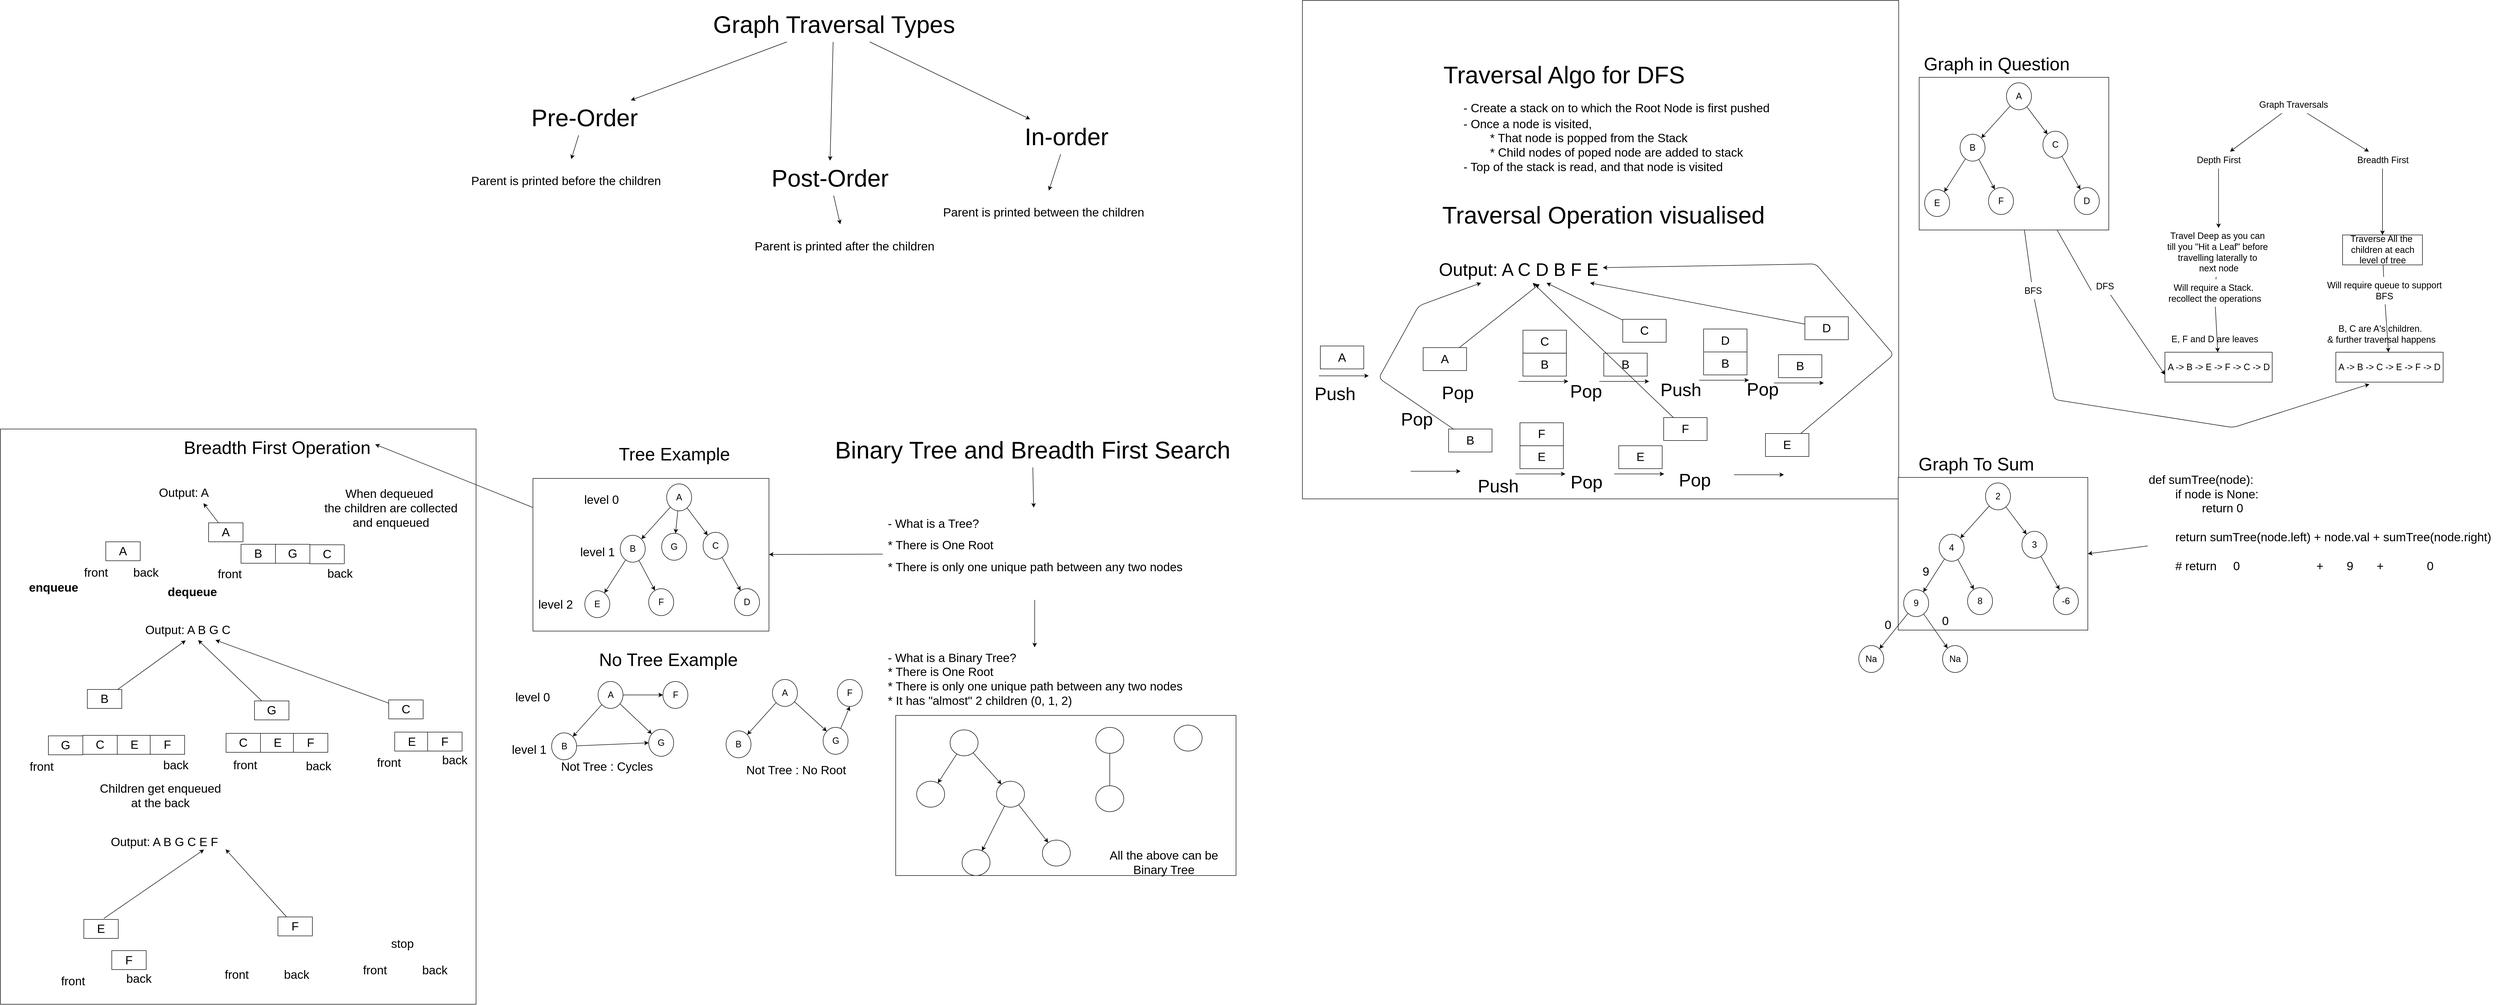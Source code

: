 <mxfile>
    <diagram id="GIzXhVxb1Y-X7Gjz67oI" name="Page-1">
        <mxGraphModel dx="9860" dy="2410" grid="0" gridSize="10" guides="1" tooltips="1" connect="1" arrows="1" fold="1" page="0" pageScale="1" pageWidth="827" pageHeight="1169" math="0" shadow="0">
            <root>
                <mxCell id="0"/>
                <mxCell id="1" parent="0"/>
                <mxCell id="242" value="" style="whiteSpace=wrap;html=1;fontSize=24;" vertex="1" parent="1">
                    <mxGeometry x="-1800" y="-148" width="1195" height="999" as="geometry"/>
                </mxCell>
                <mxCell id="241" value="" style="whiteSpace=wrap;html=1;fontSize=24;" vertex="1" parent="1">
                    <mxGeometry x="-4409" y="711" width="953" height="1153" as="geometry"/>
                </mxCell>
                <mxCell id="196" value="" style="whiteSpace=wrap;html=1;fontSize=24;" vertex="1" parent="1">
                    <mxGeometry x="-2615" y="1285" width="682" height="321" as="geometry"/>
                </mxCell>
                <mxCell id="105" value="" style="whiteSpace=wrap;html=1;fontSize=18;" vertex="1" parent="1">
                    <mxGeometry x="-606" y="808" width="380" height="306" as="geometry"/>
                </mxCell>
                <mxCell id="36" style="edgeStyle=none;html=1;entryX=0;entryY=0.75;entryDx=0;entryDy=0;fontSize=18;startArrow=none;" parent="1" source="39" target="24" edge="1">
                    <mxGeometry relative="1" as="geometry"/>
                </mxCell>
                <mxCell id="37" style="edgeStyle=none;html=1;fontSize=18;startArrow=none;" parent="1" source="38" edge="1">
                    <mxGeometry relative="1" as="geometry">
                        <mxPoint x="338.286" y="621" as="targetPoint"/>
                        <Array as="points">
                            <mxPoint x="-293" y="652"/>
                            <mxPoint x="65" y="708"/>
                        </Array>
                    </mxGeometry>
                </mxCell>
                <mxCell id="20" value="" style="whiteSpace=wrap;html=1;fontSize=18;" parent="1" vertex="1">
                    <mxGeometry x="-564" y="6" width="380" height="306" as="geometry"/>
                </mxCell>
                <mxCell id="4" value="" style="edgeStyle=none;html=1;fontSize=18;" parent="1" source="2" target="3" edge="1">
                    <mxGeometry relative="1" as="geometry"/>
                </mxCell>
                <mxCell id="6" value="" style="edgeStyle=none;html=1;fontSize=18;" parent="1" source="2" target="5" edge="1">
                    <mxGeometry relative="1" as="geometry"/>
                </mxCell>
                <mxCell id="2" value="&lt;font style=&quot;font-size: 18px;&quot;&gt;Graph Traversals&lt;/font&gt;" style="text;html=1;align=center;verticalAlign=middle;resizable=0;points=[];autosize=1;strokeColor=none;fillColor=none;" parent="1" vertex="1">
                    <mxGeometry x="108" y="44" width="156" height="34" as="geometry"/>
                </mxCell>
                <mxCell id="23" value="" style="edgeStyle=none;html=1;fontSize=18;" parent="1" source="3" target="22" edge="1">
                    <mxGeometry relative="1" as="geometry"/>
                </mxCell>
                <mxCell id="3" value="&lt;font style=&quot;font-size: 18px;&quot;&gt;Depth First&lt;/font&gt;" style="text;html=1;align=center;verticalAlign=middle;resizable=0;points=[];autosize=1;strokeColor=none;fillColor=none;fontSize=18;" parent="1" vertex="1">
                    <mxGeometry x="-17" y="155" width="106" height="34" as="geometry"/>
                </mxCell>
                <mxCell id="28" value="" style="edgeStyle=none;html=1;fontSize=18;" parent="1" source="5" target="27" edge="1">
                    <mxGeometry relative="1" as="geometry"/>
                </mxCell>
                <mxCell id="5" value="&lt;font style=&quot;font-size: 18px;&quot;&gt;Breadth First&lt;/font&gt;" style="text;html=1;align=center;verticalAlign=middle;resizable=0;points=[];autosize=1;strokeColor=none;fillColor=none;fontSize=18;" parent="1" vertex="1">
                    <mxGeometry x="304" y="155" width="121" height="34" as="geometry"/>
                </mxCell>
                <mxCell id="9" value="" style="edgeStyle=none;html=1;fontSize=18;" parent="1" source="7" target="8" edge="1">
                    <mxGeometry relative="1" as="geometry"/>
                </mxCell>
                <mxCell id="12" value="" style="edgeStyle=none;html=1;fontSize=18;" parent="1" source="7" target="11" edge="1">
                    <mxGeometry relative="1" as="geometry"/>
                </mxCell>
                <mxCell id="7" value="A" style="ellipse;whiteSpace=wrap;html=1;fontSize=18;" parent="1" vertex="1">
                    <mxGeometry x="-389" y="17" width="50" height="54" as="geometry"/>
                </mxCell>
                <mxCell id="14" value="" style="edgeStyle=none;html=1;fontSize=18;" parent="1" source="8" target="13" edge="1">
                    <mxGeometry relative="1" as="geometry"/>
                </mxCell>
                <mxCell id="17" value="" style="edgeStyle=none;html=1;fontSize=18;" parent="1" source="8" target="16" edge="1">
                    <mxGeometry relative="1" as="geometry"/>
                </mxCell>
                <mxCell id="8" value="B" style="ellipse;whiteSpace=wrap;html=1;fontSize=18;" parent="1" vertex="1">
                    <mxGeometry x="-482" y="120" width="50" height="54" as="geometry"/>
                </mxCell>
                <mxCell id="19" value="" style="edgeStyle=none;html=1;fontSize=18;" parent="1" source="11" target="18" edge="1">
                    <mxGeometry relative="1" as="geometry"/>
                </mxCell>
                <mxCell id="11" value="C" style="ellipse;whiteSpace=wrap;html=1;fontSize=18;" parent="1" vertex="1">
                    <mxGeometry x="-316" y="114" width="50" height="54" as="geometry"/>
                </mxCell>
                <mxCell id="13" value="E" style="ellipse;whiteSpace=wrap;html=1;fontSize=18;" parent="1" vertex="1">
                    <mxGeometry x="-553" y="231" width="50" height="54" as="geometry"/>
                </mxCell>
                <mxCell id="16" value="F" style="ellipse;whiteSpace=wrap;html=1;fontSize=18;" parent="1" vertex="1">
                    <mxGeometry x="-425" y="227" width="50" height="54" as="geometry"/>
                </mxCell>
                <mxCell id="18" value="D" style="ellipse;whiteSpace=wrap;html=1;fontSize=18;" parent="1" vertex="1">
                    <mxGeometry x="-253" y="227" width="50" height="54" as="geometry"/>
                </mxCell>
                <mxCell id="21" value="&lt;font style=&quot;font-size: 36px;&quot;&gt;Graph in Question&lt;/font&gt;" style="text;html=1;align=center;verticalAlign=middle;resizable=0;points=[];autosize=1;strokeColor=none;fillColor=none;fontSize=18;" parent="1" vertex="1">
                    <mxGeometry x="-564" y="-49" width="310" height="55" as="geometry"/>
                </mxCell>
                <mxCell id="25" value="" style="edgeStyle=none;html=1;fontSize=18;startArrow=none;" parent="1" source="32" target="24" edge="1">
                    <mxGeometry relative="1" as="geometry"/>
                </mxCell>
                <mxCell id="22" value="&lt;font style=&quot;font-size: 18px;&quot;&gt;Travel Deep as you can&amp;nbsp;&lt;br&gt;till you &quot;Hit a Leaf&quot; before&amp;nbsp;&lt;br&gt;travelling laterally to&amp;nbsp;&lt;br&gt;next node&lt;br&gt;&lt;/font&gt;" style="text;html=1;align=center;verticalAlign=middle;resizable=0;points=[];autosize=1;strokeColor=none;fillColor=none;fontSize=18;" parent="1" vertex="1">
                    <mxGeometry x="-76.5" y="308" width="225" height="98" as="geometry"/>
                </mxCell>
                <mxCell id="24" value="A -&amp;gt; B -&amp;gt; E -&amp;gt; F -&amp;gt; C -&amp;gt; D" style="whiteSpace=wrap;html=1;fontSize=18;" parent="1" vertex="1">
                    <mxGeometry x="-71.5" y="557" width="215" height="60" as="geometry"/>
                </mxCell>
                <mxCell id="26" value="E, F and D are leaves" style="text;html=1;align=center;verticalAlign=middle;resizable=0;points=[];autosize=1;strokeColor=none;fillColor=none;fontSize=18;" parent="1" vertex="1">
                    <mxGeometry x="-68" y="514" width="192" height="34" as="geometry"/>
                </mxCell>
                <mxCell id="30" style="edgeStyle=none;html=1;fontSize=18;startArrow=none;" parent="1" source="34" target="29" edge="1">
                    <mxGeometry relative="1" as="geometry"/>
                </mxCell>
                <mxCell id="27" value="Traverse All the&amp;nbsp;&lt;br&gt;children at each level of tree" style="whiteSpace=wrap;html=1;fontSize=18;" parent="1" vertex="1">
                    <mxGeometry x="284.5" y="322" width="160" height="60" as="geometry"/>
                </mxCell>
                <mxCell id="29" value="A -&amp;gt; B -&amp;gt; C -&amp;gt; E -&amp;gt; F -&amp;gt;&amp;nbsp;D" style="whiteSpace=wrap;html=1;fontSize=18;" parent="1" vertex="1">
                    <mxGeometry x="271" y="557" width="215" height="60" as="geometry"/>
                </mxCell>
                <mxCell id="31" value="B, C are A's children.&amp;nbsp;&lt;br&gt;&amp;amp; further traversal happens" style="text;html=1;align=center;verticalAlign=middle;resizable=0;points=[];autosize=1;strokeColor=none;fillColor=none;fontSize=18;" parent="1" vertex="1">
                    <mxGeometry x="244" y="493" width="235" height="55" as="geometry"/>
                </mxCell>
                <mxCell id="33" value="" style="edgeStyle=none;html=1;fontSize=18;endArrow=none;" parent="1" source="22" target="32" edge="1">
                    <mxGeometry relative="1" as="geometry">
                        <mxPoint x="33.484" y="406.0" as="sourcePoint"/>
                        <mxPoint x="28.041" y="512.0" as="targetPoint"/>
                    </mxGeometry>
                </mxCell>
                <mxCell id="32" value="Will require a Stack.&amp;nbsp;&lt;br&gt;recollect the operations" style="text;html=1;align=center;verticalAlign=middle;resizable=0;points=[];autosize=1;strokeColor=none;fillColor=none;fontSize=18;" parent="1" vertex="1">
                    <mxGeometry x="-74" y="411" width="204" height="55" as="geometry"/>
                </mxCell>
                <mxCell id="35" value="" style="edgeStyle=none;html=1;fontSize=18;endArrow=none;" parent="1" source="27" target="34" edge="1">
                    <mxGeometry relative="1" as="geometry">
                        <mxPoint x="367.419" y="382.0" as="sourcePoint"/>
                        <mxPoint x="379.581" y="507.0" as="targetPoint"/>
                    </mxGeometry>
                </mxCell>
                <mxCell id="34" value="Will require queue to support&lt;br&gt;BFS" style="text;html=1;align=center;verticalAlign=middle;resizable=0;points=[];autosize=1;strokeColor=none;fillColor=none;fontSize=18;" parent="1" vertex="1">
                    <mxGeometry x="244" y="406" width="248" height="55" as="geometry"/>
                </mxCell>
                <mxCell id="40" value="" style="edgeStyle=none;html=1;entryX=0;entryY=0.75;entryDx=0;entryDy=0;fontSize=18;endArrow=none;" parent="1" source="20" target="39" edge="1">
                    <mxGeometry relative="1" as="geometry">
                        <mxPoint x="-269.525" y="312.0" as="sourcePoint"/>
                        <mxPoint x="-71.5" y="602" as="targetPoint"/>
                    </mxGeometry>
                </mxCell>
                <mxCell id="39" value="DFS" style="text;html=1;align=center;verticalAlign=middle;resizable=0;points=[];autosize=1;strokeColor=none;fillColor=none;fontSize=18;" parent="1" vertex="1">
                    <mxGeometry x="-219" y="408" width="54" height="34" as="geometry"/>
                </mxCell>
                <mxCell id="41" value="" style="edgeStyle=none;html=1;fontSize=18;endArrow=none;" parent="1" source="20" target="38" edge="1">
                    <mxGeometry relative="1" as="geometry">
                        <mxPoint x="338.286" y="621" as="targetPoint"/>
                        <mxPoint x="-348.862" y="312.0" as="sourcePoint"/>
                        <Array as="points"/>
                    </mxGeometry>
                </mxCell>
                <mxCell id="38" value="BFS" style="text;html=1;align=center;verticalAlign=middle;resizable=0;points=[];autosize=1;strokeColor=none;fillColor=none;fontSize=18;" parent="1" vertex="1">
                    <mxGeometry x="-363" y="416.5" width="53" height="34" as="geometry"/>
                </mxCell>
                <mxCell id="42" value="&lt;font style=&quot;font-size: 48px;&quot;&gt;Traversal Algo for DFS&lt;/font&gt;" style="text;html=1;align=center;verticalAlign=middle;resizable=0;points=[];autosize=1;strokeColor=none;fillColor=none;fontSize=36;" parent="1" vertex="1">
                    <mxGeometry x="-1527" y="-34" width="502" height="70" as="geometry"/>
                </mxCell>
                <mxCell id="43" value="&lt;div style=&quot;text-align: left;&quot;&gt;&lt;span style=&quot;background-color: initial;&quot;&gt;&lt;font style=&quot;font-size: 24px;&quot;&gt;- Create a stack on to which the Root Node is first pushed&lt;/font&gt;&lt;/span&gt;&lt;/div&gt;&lt;font style=&quot;font-size: 24px;&quot;&gt;&lt;div style=&quot;text-align: left;&quot;&gt;&lt;span style=&quot;background-color: initial;&quot;&gt;- Once a node is visited,&lt;/span&gt;&lt;/div&gt;&lt;div style=&quot;text-align: left;&quot;&gt;&lt;span style=&quot;background-color: initial;&quot;&gt;&lt;span style=&quot;white-space: pre;&quot;&gt;&#9;&lt;/span&gt;* That node is popped from the Stack&lt;/span&gt;&lt;/div&gt;&lt;div style=&quot;text-align: left;&quot;&gt;&lt;span style=&quot;background-color: initial;&quot;&gt;&lt;span style=&quot;white-space: pre;&quot;&gt;&#9;&lt;/span&gt;* Child nodes of poped node are added to stack&lt;/span&gt;&lt;/div&gt;&lt;div style=&quot;text-align: left;&quot;&gt;&lt;span style=&quot;background-color: initial;&quot;&gt;- Top of the stack is read, and that node is visited&lt;/span&gt;&lt;/div&gt;&lt;/font&gt;" style="text;html=1;align=center;verticalAlign=middle;resizable=0;points=[];autosize=1;strokeColor=none;fillColor=none;fontSize=36;" parent="1" vertex="1">
                    <mxGeometry x="-1487" y="36" width="632" height="170" as="geometry"/>
                </mxCell>
                <mxCell id="44" value="" style="edgeStyle=none;orthogonalLoop=1;jettySize=auto;html=1;fontSize=24;" parent="1" edge="1">
                    <mxGeometry width="100" relative="1" as="geometry">
                        <mxPoint x="-1767" y="604.33" as="sourcePoint"/>
                        <mxPoint x="-1667" y="604.33" as="targetPoint"/>
                        <Array as="points"/>
                    </mxGeometry>
                </mxCell>
                <mxCell id="50" style="edgeStyle=none;html=1;entryX=0.625;entryY=1.042;entryDx=0;entryDy=0;entryPerimeter=0;fontSize=36;" parent="1" source="45" target="49" edge="1">
                    <mxGeometry relative="1" as="geometry"/>
                </mxCell>
                <mxCell id="45" value="A" style="whiteSpace=wrap;html=1;fontSize=24;" parent="1" vertex="1">
                    <mxGeometry x="-1558" y="547.76" width="87" height="46" as="geometry"/>
                </mxCell>
                <mxCell id="46" value="" style="edgeStyle=none;orthogonalLoop=1;jettySize=auto;html=1;fontSize=24;" parent="1" edge="1">
                    <mxGeometry width="100" relative="1" as="geometry">
                        <mxPoint x="-1367" y="615.45" as="sourcePoint"/>
                        <mxPoint x="-1267" y="615.45" as="targetPoint"/>
                        <Array as="points"/>
                    </mxGeometry>
                </mxCell>
                <mxCell id="47" value="B" style="whiteSpace=wrap;html=1;fontSize=24;" parent="1" vertex="1">
                    <mxGeometry x="-1358" y="558.88" width="87" height="46" as="geometry"/>
                </mxCell>
                <mxCell id="48" value="C" style="whiteSpace=wrap;html=1;fontSize=24;" parent="1" vertex="1">
                    <mxGeometry x="-1358" y="512.88" width="87" height="46" as="geometry"/>
                </mxCell>
                <mxCell id="49" value="&lt;font style=&quot;font-size: 36px;&quot;&gt;Output: A C D B F E&lt;/font&gt;" style="text;html=1;align=center;verticalAlign=middle;resizable=0;points=[];autosize=1;strokeColor=none;fillColor=none;fontSize=24;" parent="1" vertex="1">
                    <mxGeometry x="-1536" y="363" width="338" height="55" as="geometry"/>
                </mxCell>
                <mxCell id="52" value="" style="edgeStyle=none;orthogonalLoop=1;jettySize=auto;html=1;fontSize=24;" parent="1" edge="1">
                    <mxGeometry width="100" relative="1" as="geometry">
                        <mxPoint x="-1205" y="615.45" as="sourcePoint"/>
                        <mxPoint x="-1105" y="615.45" as="targetPoint"/>
                        <Array as="points"/>
                    </mxGeometry>
                </mxCell>
                <mxCell id="53" value="B" style="whiteSpace=wrap;html=1;fontSize=24;" parent="1" vertex="1">
                    <mxGeometry x="-1196" y="558.88" width="87" height="46" as="geometry"/>
                </mxCell>
                <mxCell id="55" style="edgeStyle=none;html=1;fontSize=36;" parent="1" source="54" target="49" edge="1">
                    <mxGeometry relative="1" as="geometry"/>
                </mxCell>
                <mxCell id="54" value="C" style="whiteSpace=wrap;html=1;fontSize=24;" parent="1" vertex="1">
                    <mxGeometry x="-1158" y="491" width="87" height="46" as="geometry"/>
                </mxCell>
                <mxCell id="56" value="" style="edgeStyle=none;orthogonalLoop=1;jettySize=auto;html=1;fontSize=24;" parent="1" edge="1">
                    <mxGeometry width="100" relative="1" as="geometry">
                        <mxPoint x="-1005" y="613.07" as="sourcePoint"/>
                        <mxPoint x="-905" y="613.07" as="targetPoint"/>
                        <Array as="points"/>
                    </mxGeometry>
                </mxCell>
                <mxCell id="57" value="B" style="whiteSpace=wrap;html=1;fontSize=24;" parent="1" vertex="1">
                    <mxGeometry x="-996" y="556.5" width="87" height="46" as="geometry"/>
                </mxCell>
                <mxCell id="59" value="D" style="whiteSpace=wrap;html=1;fontSize=24;" parent="1" vertex="1">
                    <mxGeometry x="-996" y="510.5" width="87" height="46" as="geometry"/>
                </mxCell>
                <mxCell id="60" value="" style="edgeStyle=none;orthogonalLoop=1;jettySize=auto;html=1;fontSize=24;" parent="1" edge="1">
                    <mxGeometry width="100" relative="1" as="geometry">
                        <mxPoint x="-855" y="618.57" as="sourcePoint"/>
                        <mxPoint x="-755" y="618.57" as="targetPoint"/>
                        <Array as="points"/>
                    </mxGeometry>
                </mxCell>
                <mxCell id="61" value="B" style="whiteSpace=wrap;html=1;fontSize=24;" parent="1" vertex="1">
                    <mxGeometry x="-846" y="562" width="87" height="46" as="geometry"/>
                </mxCell>
                <mxCell id="63" style="edgeStyle=none;html=1;fontSize=36;" parent="1" source="62" target="49" edge="1">
                    <mxGeometry relative="1" as="geometry"/>
                </mxCell>
                <mxCell id="62" value="D" style="whiteSpace=wrap;html=1;fontSize=24;" parent="1" vertex="1">
                    <mxGeometry x="-793" y="486" width="87" height="46" as="geometry"/>
                </mxCell>
                <mxCell id="64" value="Push" style="text;html=1;align=center;verticalAlign=middle;resizable=0;points=[];autosize=1;strokeColor=none;fillColor=none;fontSize=36;" parent="1" vertex="1">
                    <mxGeometry x="-1785" y="612" width="100" height="55" as="geometry"/>
                </mxCell>
                <mxCell id="65" value="Pop" style="text;html=1;align=center;verticalAlign=middle;resizable=0;points=[];autosize=1;strokeColor=none;fillColor=none;fontSize=36;" parent="1" vertex="1">
                    <mxGeometry x="-1273" y="607" width="82" height="55" as="geometry"/>
                </mxCell>
                <mxCell id="66" value="Push" style="text;html=1;align=center;verticalAlign=middle;resizable=0;points=[];autosize=1;strokeColor=none;fillColor=none;fontSize=36;" parent="1" vertex="1">
                    <mxGeometry x="-1092" y="604.88" width="100" height="55" as="geometry"/>
                </mxCell>
                <mxCell id="67" value="Pop" style="text;html=1;align=center;verticalAlign=middle;resizable=0;points=[];autosize=1;strokeColor=none;fillColor=none;fontSize=36;" parent="1" vertex="1">
                    <mxGeometry x="-919" y="603" width="82" height="55" as="geometry"/>
                </mxCell>
                <mxCell id="68" value="" style="edgeStyle=none;orthogonalLoop=1;jettySize=auto;html=1;fontSize=24;" parent="1" edge="1">
                    <mxGeometry width="100" relative="1" as="geometry">
                        <mxPoint x="-1583" y="795.57" as="sourcePoint"/>
                        <mxPoint x="-1483" y="795.57" as="targetPoint"/>
                        <Array as="points"/>
                    </mxGeometry>
                </mxCell>
                <mxCell id="71" style="edgeStyle=none;html=1;fontSize=36;" parent="1" source="69" target="49" edge="1">
                    <mxGeometry relative="1" as="geometry">
                        <Array as="points">
                            <mxPoint x="-1647" y="609"/>
                            <mxPoint x="-1567" y="464"/>
                        </Array>
                    </mxGeometry>
                </mxCell>
                <mxCell id="69" value="B" style="whiteSpace=wrap;html=1;fontSize=24;" parent="1" vertex="1">
                    <mxGeometry x="-1507" y="711" width="87" height="46" as="geometry"/>
                </mxCell>
                <mxCell id="70" value="Pop" style="text;html=1;align=center;verticalAlign=middle;resizable=0;points=[];autosize=1;strokeColor=none;fillColor=none;fontSize=36;" parent="1" vertex="1">
                    <mxGeometry x="-1612" y="663" width="82" height="55" as="geometry"/>
                </mxCell>
                <mxCell id="72" value="" style="edgeStyle=none;orthogonalLoop=1;jettySize=auto;html=1;fontSize=24;" parent="1" edge="1">
                    <mxGeometry width="100" relative="1" as="geometry">
                        <mxPoint x="-1373" y="801.0" as="sourcePoint"/>
                        <mxPoint x="-1273" y="801.0" as="targetPoint"/>
                        <Array as="points"/>
                    </mxGeometry>
                </mxCell>
                <mxCell id="73" value="E" style="whiteSpace=wrap;html=1;fontSize=24;" parent="1" vertex="1">
                    <mxGeometry x="-1364" y="744.43" width="87" height="46" as="geometry"/>
                </mxCell>
                <mxCell id="74" value="F" style="whiteSpace=wrap;html=1;fontSize=24;" parent="1" vertex="1">
                    <mxGeometry x="-1364" y="698.43" width="87" height="46" as="geometry"/>
                </mxCell>
                <mxCell id="75" value="Push" style="text;html=1;align=center;verticalAlign=middle;resizable=0;points=[];autosize=1;strokeColor=none;fillColor=none;fontSize=36;" parent="1" vertex="1">
                    <mxGeometry x="-1458" y="797" width="100" height="55" as="geometry"/>
                </mxCell>
                <mxCell id="76" value="Pop" style="text;html=1;align=center;verticalAlign=middle;resizable=0;points=[];autosize=1;strokeColor=none;fillColor=none;fontSize=36;" parent="1" vertex="1">
                    <mxGeometry x="-1272" y="789" width="82" height="55" as="geometry"/>
                </mxCell>
                <mxCell id="77" value="" style="edgeStyle=none;orthogonalLoop=1;jettySize=auto;html=1;fontSize=24;" parent="1" edge="1">
                    <mxGeometry width="100" relative="1" as="geometry">
                        <mxPoint x="-1175" y="801" as="sourcePoint"/>
                        <mxPoint x="-1075" y="801" as="targetPoint"/>
                        <Array as="points"/>
                    </mxGeometry>
                </mxCell>
                <mxCell id="78" value="E" style="whiteSpace=wrap;html=1;fontSize=24;" parent="1" vertex="1">
                    <mxGeometry x="-1166" y="744.43" width="87" height="46" as="geometry"/>
                </mxCell>
                <mxCell id="80" style="edgeStyle=none;html=1;fontSize=36;" parent="1" source="79" target="49" edge="1">
                    <mxGeometry relative="1" as="geometry"/>
                </mxCell>
                <mxCell id="79" value="F" style="whiteSpace=wrap;html=1;fontSize=24;" parent="1" vertex="1">
                    <mxGeometry x="-1076" y="688.0" width="87" height="46" as="geometry"/>
                </mxCell>
                <mxCell id="81" value="Pop" style="text;html=1;align=center;verticalAlign=middle;resizable=0;points=[];autosize=1;strokeColor=none;fillColor=none;fontSize=36;" parent="1" vertex="1">
                    <mxGeometry x="-1055" y="785" width="82" height="55" as="geometry"/>
                </mxCell>
                <mxCell id="82" value="" style="edgeStyle=none;orthogonalLoop=1;jettySize=auto;html=1;fontSize=24;" parent="1" edge="1">
                    <mxGeometry width="100" relative="1" as="geometry">
                        <mxPoint x="-935" y="802.57" as="sourcePoint"/>
                        <mxPoint x="-835" y="802.57" as="targetPoint"/>
                        <Array as="points"/>
                    </mxGeometry>
                </mxCell>
                <mxCell id="87" style="edgeStyle=none;html=1;fontSize=36;" parent="1" source="83" target="49" edge="1">
                    <mxGeometry relative="1" as="geometry">
                        <Array as="points">
                            <mxPoint x="-615" y="562"/>
                            <mxPoint x="-771" y="380"/>
                        </Array>
                    </mxGeometry>
                </mxCell>
                <mxCell id="83" value="E" style="whiteSpace=wrap;html=1;fontSize=24;" parent="1" vertex="1">
                    <mxGeometry x="-872" y="720.0" width="87" height="46" as="geometry"/>
                </mxCell>
                <mxCell id="89" value="Pop" style="text;html=1;align=center;verticalAlign=middle;resizable=0;points=[];autosize=1;strokeColor=none;fillColor=none;fontSize=36;" parent="1" vertex="1">
                    <mxGeometry x="-1530" y="610" width="82" height="55" as="geometry"/>
                </mxCell>
                <mxCell id="90" value="A" style="whiteSpace=wrap;html=1;fontSize=24;" parent="1" vertex="1">
                    <mxGeometry x="-1764" y="544.5" width="87" height="46" as="geometry"/>
                </mxCell>
                <mxCell id="91" value="&lt;font style=&quot;font-size: 48px;&quot;&gt;Traversal Operation visualised&lt;/font&gt;" style="text;html=1;align=center;verticalAlign=middle;resizable=0;points=[];autosize=1;strokeColor=none;fillColor=none;fontSize=36;" parent="1" vertex="1">
                    <mxGeometry x="-1530" y="247" width="665" height="70" as="geometry"/>
                </mxCell>
                <mxCell id="94" value="" style="edgeStyle=none;html=1;fontSize=48;" edge="1" parent="1" source="92" target="93">
                    <mxGeometry relative="1" as="geometry"/>
                </mxCell>
                <mxCell id="96" value="" style="edgeStyle=none;html=1;fontSize=48;" edge="1" parent="1" source="92" target="95">
                    <mxGeometry relative="1" as="geometry"/>
                </mxCell>
                <mxCell id="98" value="" style="edgeStyle=none;html=1;fontSize=48;" edge="1" parent="1" source="92" target="97">
                    <mxGeometry relative="1" as="geometry"/>
                </mxCell>
                <mxCell id="92" value="&lt;font style=&quot;font-size: 48px;&quot;&gt;Graph Traversal Types&lt;/font&gt;" style="text;html=1;align=center;verticalAlign=middle;resizable=0;points=[];autosize=1;strokeColor=none;fillColor=none;fontSize=36;" vertex="1" parent="1">
                    <mxGeometry x="-2991" y="-135" width="503" height="70" as="geometry"/>
                </mxCell>
                <mxCell id="100" style="edgeStyle=none;html=1;fontSize=24;" edge="1" parent="1" source="93" target="99">
                    <mxGeometry relative="1" as="geometry"/>
                </mxCell>
                <mxCell id="93" value="&lt;font style=&quot;font-size: 48px;&quot;&gt;Pre-Order&lt;/font&gt;" style="text;html=1;align=center;verticalAlign=middle;resizable=0;points=[];autosize=1;strokeColor=none;fillColor=none;fontSize=48;" vertex="1" parent="1">
                    <mxGeometry x="-3355" y="52" width="231" height="70" as="geometry"/>
                </mxCell>
                <mxCell id="102" style="edgeStyle=none;html=1;fontSize=24;" edge="1" parent="1" source="95" target="101">
                    <mxGeometry relative="1" as="geometry"/>
                </mxCell>
                <mxCell id="95" value="Post-Order" style="text;html=1;align=center;verticalAlign=middle;resizable=0;points=[];autosize=1;strokeColor=none;fillColor=none;fontSize=48;" vertex="1" parent="1">
                    <mxGeometry x="-2874" y="173" width="253" height="70" as="geometry"/>
                </mxCell>
                <mxCell id="104" style="edgeStyle=none;html=1;fontSize=24;" edge="1" parent="1" source="97" target="103">
                    <mxGeometry relative="1" as="geometry"/>
                </mxCell>
                <mxCell id="97" value="&lt;font style=&quot;font-size: 48px;&quot;&gt;In-order&lt;/font&gt;" style="text;html=1;align=center;verticalAlign=middle;resizable=0;points=[];autosize=1;strokeColor=none;fillColor=none;fontSize=48;" vertex="1" parent="1">
                    <mxGeometry x="-2366" y="90" width="186" height="70" as="geometry"/>
                </mxCell>
                <mxCell id="99" value="&lt;font style=&quot;font-size: 24px;&quot;&gt;Parent is printed before the children&lt;/font&gt;" style="text;html=1;align=center;verticalAlign=middle;resizable=0;points=[];autosize=1;strokeColor=none;fillColor=none;fontSize=48;" vertex="1" parent="1">
                    <mxGeometry x="-3475" y="170" width="398" height="70" as="geometry"/>
                </mxCell>
                <mxCell id="101" value="&lt;font style=&quot;font-size: 24px;&quot;&gt;Parent is printed after the children&lt;/font&gt;" style="text;html=1;align=center;verticalAlign=middle;resizable=0;points=[];autosize=1;strokeColor=none;fillColor=none;fontSize=48;" vertex="1" parent="1">
                    <mxGeometry x="-2907" y="300.5" width="378" height="70" as="geometry"/>
                </mxCell>
                <mxCell id="103" value="&lt;font style=&quot;font-size: 24px;&quot;&gt;Parent is printed between the children&lt;/font&gt;" style="text;html=1;align=center;verticalAlign=middle;resizable=0;points=[];autosize=1;strokeColor=none;fillColor=none;fontSize=48;" vertex="1" parent="1">
                    <mxGeometry x="-2530" y="233" width="421" height="70" as="geometry"/>
                </mxCell>
                <mxCell id="106" value="" style="edgeStyle=none;html=1;fontSize=18;" edge="1" source="108" target="111" parent="1">
                    <mxGeometry relative="1" as="geometry"/>
                </mxCell>
                <mxCell id="107" value="" style="edgeStyle=none;html=1;fontSize=18;" edge="1" source="108" target="113" parent="1">
                    <mxGeometry relative="1" as="geometry"/>
                </mxCell>
                <mxCell id="108" value="2" style="ellipse;whiteSpace=wrap;html=1;fontSize=18;" vertex="1" parent="1">
                    <mxGeometry x="-431" y="819" width="50" height="54" as="geometry"/>
                </mxCell>
                <mxCell id="109" value="" style="edgeStyle=none;html=1;fontSize=18;" edge="1" source="111" target="114" parent="1">
                    <mxGeometry relative="1" as="geometry"/>
                </mxCell>
                <mxCell id="110" value="" style="edgeStyle=none;html=1;fontSize=18;" edge="1" source="111" target="115" parent="1">
                    <mxGeometry relative="1" as="geometry"/>
                </mxCell>
                <mxCell id="111" value="4" style="ellipse;whiteSpace=wrap;html=1;fontSize=18;" vertex="1" parent="1">
                    <mxGeometry x="-524" y="922" width="50" height="54" as="geometry"/>
                </mxCell>
                <mxCell id="112" value="" style="edgeStyle=none;html=1;fontSize=18;" edge="1" source="113" target="116" parent="1">
                    <mxGeometry relative="1" as="geometry"/>
                </mxCell>
                <mxCell id="113" value="3" style="ellipse;whiteSpace=wrap;html=1;fontSize=18;" vertex="1" parent="1">
                    <mxGeometry x="-358" y="916" width="50" height="54" as="geometry"/>
                </mxCell>
                <mxCell id="121" value="" style="edgeStyle=none;html=1;fontSize=24;" edge="1" parent="1" source="114" target="120">
                    <mxGeometry relative="1" as="geometry"/>
                </mxCell>
                <mxCell id="123" value="" style="edgeStyle=none;html=1;fontSize=24;" edge="1" parent="1" source="114" target="122">
                    <mxGeometry relative="1" as="geometry"/>
                </mxCell>
                <mxCell id="114" value="9" style="ellipse;whiteSpace=wrap;html=1;fontSize=18;" vertex="1" parent="1">
                    <mxGeometry x="-595" y="1033" width="50" height="54" as="geometry"/>
                </mxCell>
                <mxCell id="115" value="8" style="ellipse;whiteSpace=wrap;html=1;fontSize=18;" vertex="1" parent="1">
                    <mxGeometry x="-467" y="1029" width="50" height="54" as="geometry"/>
                </mxCell>
                <mxCell id="116" value="-6" style="ellipse;whiteSpace=wrap;html=1;fontSize=18;" vertex="1" parent="1">
                    <mxGeometry x="-295" y="1029" width="50" height="54" as="geometry"/>
                </mxCell>
                <mxCell id="117" value="&lt;font style=&quot;font-size: 36px;&quot;&gt;Graph To Sum&lt;/font&gt;" style="text;html=1;align=center;verticalAlign=middle;resizable=0;points=[];autosize=1;strokeColor=none;fillColor=none;fontSize=18;" vertex="1" parent="1">
                    <mxGeometry x="-575" y="753" width="249" height="55" as="geometry"/>
                </mxCell>
                <mxCell id="119" style="edgeStyle=none;html=1;entryX=1;entryY=0.5;entryDx=0;entryDy=0;fontSize=24;" edge="1" parent="1" source="118" target="105">
                    <mxGeometry relative="1" as="geometry"/>
                </mxCell>
                <mxCell id="118" value="def sumTree(node):&lt;br&gt;&lt;span style=&quot;white-space: pre;&quot;&gt;&#9;&lt;/span&gt;if node is None:&lt;br&gt;&lt;span style=&quot;white-space: pre;&quot;&gt;&#9;&lt;/span&gt;&lt;span style=&quot;white-space: pre;&quot;&gt;&#9;&lt;/span&gt;return 0&lt;br&gt;&lt;br&gt;&lt;span style=&quot;white-space: pre;&quot;&gt;&#9;&lt;/span&gt;return sumTree(node.left) + node.val + sumTree(node.right)&lt;br&gt;&lt;span style=&quot;white-space: pre;&quot;&gt;&#9;&lt;/span&gt;&lt;br&gt;&lt;span style=&quot;white-space: pre;&quot;&gt;&#9;&lt;/span&gt;# return&amp;nbsp; &amp;nbsp; &amp;nbsp;0&amp;nbsp; &amp;nbsp; &amp;nbsp; &amp;nbsp; &amp;nbsp; &amp;nbsp; &amp;nbsp; &amp;nbsp; &amp;nbsp; &amp;nbsp; &amp;nbsp; &amp;nbsp;+&amp;nbsp; &amp;nbsp; &amp;nbsp; &amp;nbsp;9&amp;nbsp; &amp;nbsp; &amp;nbsp; &amp;nbsp;+&amp;nbsp; &amp;nbsp; &amp;nbsp; &amp;nbsp; &amp;nbsp; &amp;nbsp; &amp;nbsp;0" style="text;html=1;align=left;verticalAlign=middle;resizable=0;points=[];autosize=1;strokeColor=none;fillColor=none;fontSize=24;" vertex="1" parent="1">
                    <mxGeometry x="-106" y="792" width="705" height="214" as="geometry"/>
                </mxCell>
                <mxCell id="120" value="Na" style="ellipse;whiteSpace=wrap;html=1;fontSize=18;" vertex="1" parent="1">
                    <mxGeometry x="-685" y="1145" width="50" height="54" as="geometry"/>
                </mxCell>
                <mxCell id="122" value="Na" style="ellipse;whiteSpace=wrap;html=1;fontSize=18;" vertex="1" parent="1">
                    <mxGeometry x="-517" y="1145" width="50" height="54" as="geometry"/>
                </mxCell>
                <mxCell id="124" value="0" style="text;html=1;align=center;verticalAlign=middle;resizable=0;points=[];autosize=1;strokeColor=none;fillColor=none;fontSize=24;" vertex="1" parent="1">
                    <mxGeometry x="-643" y="1083" width="31" height="41" as="geometry"/>
                </mxCell>
                <mxCell id="125" value="0" style="text;html=1;align=center;verticalAlign=middle;resizable=0;points=[];autosize=1;strokeColor=none;fillColor=none;fontSize=24;" vertex="1" parent="1">
                    <mxGeometry x="-528" y="1075" width="31" height="41" as="geometry"/>
                </mxCell>
                <mxCell id="126" value="9" style="text;html=1;align=center;verticalAlign=middle;resizable=0;points=[];autosize=1;strokeColor=none;fillColor=none;fontSize=24;" vertex="1" parent="1">
                    <mxGeometry x="-567" y="976" width="31" height="41" as="geometry"/>
                </mxCell>
                <mxCell id="129" style="edgeStyle=none;html=1;fontSize=24;" edge="1" parent="1" source="127" target="128">
                    <mxGeometry relative="1" as="geometry"/>
                </mxCell>
                <mxCell id="127" value="&lt;font style=&quot;font-size: 48px;&quot;&gt;Binary Tree and Breadth First Search&lt;/font&gt;" style="text;html=1;align=center;verticalAlign=middle;resizable=0;points=[];autosize=1;strokeColor=none;fillColor=none;fontSize=36;" vertex="1" parent="1">
                    <mxGeometry x="-2746" y="718" width="810" height="70" as="geometry"/>
                </mxCell>
                <mxCell id="147" style="edgeStyle=none;html=1;fontSize=24;" edge="1" parent="1" source="128" target="130">
                    <mxGeometry relative="1" as="geometry"/>
                </mxCell>
                <mxCell id="182" value="" style="edgeStyle=none;html=1;fontSize=24;" edge="1" parent="1" source="128" target="181">
                    <mxGeometry relative="1" as="geometry"/>
                </mxCell>
                <mxCell id="128" value="&lt;div style=&quot;text-align: left;&quot;&gt;&lt;span style=&quot;font-size: 24px;&quot;&gt;- What is a Tree?&lt;/span&gt;&lt;/div&gt;&lt;div style=&quot;text-align: left;&quot;&gt;&lt;span style=&quot;font-size: 24px;&quot;&gt;* There is One Root&lt;/span&gt;&lt;/div&gt;&lt;div style=&quot;text-align: left;&quot;&gt;&lt;span style=&quot;font-size: 24px;&quot;&gt;* There is only one unique path between any two nodes&lt;/span&gt;&lt;/div&gt;&lt;div style=&quot;text-align: left;&quot;&gt;&lt;span style=&quot;font-size: 24px;&quot;&gt;&lt;br&gt;&lt;/span&gt;&lt;/div&gt;" style="text;html=1;align=center;verticalAlign=middle;resizable=0;points=[];autosize=1;strokeColor=none;fillColor=none;fontSize=36;" vertex="1" parent="1">
                    <mxGeometry x="-2641" y="868.5" width="609" height="185" as="geometry"/>
                </mxCell>
                <mxCell id="200" style="edgeStyle=none;html=1;entryX=1.002;entryY=0.394;entryDx=0;entryDy=0;entryPerimeter=0;fontSize=24;" edge="1" parent="1" source="130" target="198">
                    <mxGeometry relative="1" as="geometry"/>
                </mxCell>
                <mxCell id="130" value="" style="whiteSpace=wrap;html=1;fontSize=18;" vertex="1" parent="1">
                    <mxGeometry x="-3342" y="810" width="473" height="306" as="geometry"/>
                </mxCell>
                <mxCell id="131" value="" style="edgeStyle=none;html=1;fontSize=18;" edge="1" source="133" target="136" parent="1">
                    <mxGeometry relative="1" as="geometry"/>
                </mxCell>
                <mxCell id="132" value="" style="edgeStyle=none;html=1;fontSize=18;" edge="1" source="133" target="138" parent="1">
                    <mxGeometry relative="1" as="geometry"/>
                </mxCell>
                <mxCell id="146" value="" style="edgeStyle=none;html=1;fontSize=24;" edge="1" parent="1" source="133" target="145">
                    <mxGeometry relative="1" as="geometry"/>
                </mxCell>
                <mxCell id="133" value="A" style="ellipse;whiteSpace=wrap;html=1;fontSize=18;" vertex="1" parent="1">
                    <mxGeometry x="-3074" y="821" width="50" height="54" as="geometry"/>
                </mxCell>
                <mxCell id="134" value="" style="edgeStyle=none;html=1;fontSize=18;" edge="1" source="136" target="139" parent="1">
                    <mxGeometry relative="1" as="geometry"/>
                </mxCell>
                <mxCell id="135" value="" style="edgeStyle=none;html=1;fontSize=18;" edge="1" source="136" target="140" parent="1">
                    <mxGeometry relative="1" as="geometry"/>
                </mxCell>
                <mxCell id="136" value="B" style="ellipse;whiteSpace=wrap;html=1;fontSize=18;" vertex="1" parent="1">
                    <mxGeometry x="-3167" y="924" width="50" height="54" as="geometry"/>
                </mxCell>
                <mxCell id="137" value="" style="edgeStyle=none;html=1;fontSize=18;" edge="1" source="138" target="141" parent="1">
                    <mxGeometry relative="1" as="geometry"/>
                </mxCell>
                <mxCell id="138" value="C" style="ellipse;whiteSpace=wrap;html=1;fontSize=18;" vertex="1" parent="1">
                    <mxGeometry x="-3001" y="918" width="50" height="54" as="geometry"/>
                </mxCell>
                <mxCell id="139" value="E" style="ellipse;whiteSpace=wrap;html=1;fontSize=18;" vertex="1" parent="1">
                    <mxGeometry x="-3238" y="1035" width="50" height="54" as="geometry"/>
                </mxCell>
                <mxCell id="140" value="F" style="ellipse;whiteSpace=wrap;html=1;fontSize=18;" vertex="1" parent="1">
                    <mxGeometry x="-3110" y="1031" width="50" height="54" as="geometry"/>
                </mxCell>
                <mxCell id="141" value="D" style="ellipse;whiteSpace=wrap;html=1;fontSize=18;" vertex="1" parent="1">
                    <mxGeometry x="-2938" y="1031" width="50" height="54" as="geometry"/>
                </mxCell>
                <mxCell id="142" value="&lt;font style=&quot;font-size: 36px;&quot;&gt;Tree Example&lt;/font&gt;" style="text;html=1;align=center;verticalAlign=middle;resizable=0;points=[];autosize=1;strokeColor=none;fillColor=none;fontSize=18;" vertex="1" parent="1">
                    <mxGeometry x="-3179.5" y="733" width="241" height="55" as="geometry"/>
                </mxCell>
                <mxCell id="145" value="G" style="ellipse;whiteSpace=wrap;html=1;fontSize=18;" vertex="1" parent="1">
                    <mxGeometry x="-3084" y="920" width="50" height="54" as="geometry"/>
                </mxCell>
                <mxCell id="149" value="level 0" style="text;html=1;align=center;verticalAlign=middle;resizable=0;points=[];autosize=1;strokeColor=none;fillColor=none;fontSize=24;" vertex="1" parent="1">
                    <mxGeometry x="-3249" y="832" width="87" height="41" as="geometry"/>
                </mxCell>
                <mxCell id="150" value="level 1" style="text;html=1;align=center;verticalAlign=middle;resizable=0;points=[];autosize=1;strokeColor=none;fillColor=none;fontSize=24;" vertex="1" parent="1">
                    <mxGeometry x="-3256.5" y="937" width="87" height="41" as="geometry"/>
                </mxCell>
                <mxCell id="151" value="level 2" style="text;html=1;align=center;verticalAlign=middle;resizable=0;points=[];autosize=1;strokeColor=none;fillColor=none;fontSize=24;" vertex="1" parent="1">
                    <mxGeometry x="-3341" y="1042" width="87" height="41" as="geometry"/>
                </mxCell>
                <mxCell id="152" value="" style="edgeStyle=none;html=1;fontSize=18;" edge="1" source="155" target="158" parent="1">
                    <mxGeometry relative="1" as="geometry"/>
                </mxCell>
                <mxCell id="154" value="" style="edgeStyle=none;html=1;fontSize=24;" edge="1" source="155" target="163" parent="1">
                    <mxGeometry relative="1" as="geometry"/>
                </mxCell>
                <mxCell id="168" value="" style="edgeStyle=none;html=1;fontSize=24;" edge="1" parent="1" source="155" target="167">
                    <mxGeometry relative="1" as="geometry"/>
                </mxCell>
                <mxCell id="155" value="A" style="ellipse;whiteSpace=wrap;html=1;fontSize=18;" vertex="1" parent="1">
                    <mxGeometry x="-3211.5" y="1217" width="50" height="54" as="geometry"/>
                </mxCell>
                <mxCell id="166" style="edgeStyle=none;html=1;entryX=0;entryY=0.5;entryDx=0;entryDy=0;fontSize=24;" edge="1" parent="1" source="158" target="163">
                    <mxGeometry relative="1" as="geometry"/>
                </mxCell>
                <mxCell id="158" value="B" style="ellipse;whiteSpace=wrap;html=1;fontSize=18;" vertex="1" parent="1">
                    <mxGeometry x="-3304.5" y="1320" width="50" height="54" as="geometry"/>
                </mxCell>
                <mxCell id="163" value="G" style="ellipse;whiteSpace=wrap;html=1;fontSize=18;" vertex="1" parent="1">
                    <mxGeometry x="-3110" y="1313" width="50" height="54" as="geometry"/>
                </mxCell>
                <mxCell id="164" value="level 0" style="text;html=1;align=center;verticalAlign=middle;resizable=0;points=[];autosize=1;strokeColor=none;fillColor=none;fontSize=24;" vertex="1" parent="1">
                    <mxGeometry x="-3386.5" y="1228" width="87" height="41" as="geometry"/>
                </mxCell>
                <mxCell id="165" value="level 1" style="text;html=1;align=center;verticalAlign=middle;resizable=0;points=[];autosize=1;strokeColor=none;fillColor=none;fontSize=24;" vertex="1" parent="1">
                    <mxGeometry x="-3394" y="1333" width="87" height="41" as="geometry"/>
                </mxCell>
                <mxCell id="167" value="F" style="ellipse;whiteSpace=wrap;html=1;fontSize=18;" vertex="1" parent="1">
                    <mxGeometry x="-3081.5" y="1217" width="50" height="54" as="geometry"/>
                </mxCell>
                <mxCell id="169" value="" style="edgeStyle=none;html=1;fontSize=18;" edge="1" source="172" target="174" parent="1">
                    <mxGeometry relative="1" as="geometry"/>
                </mxCell>
                <mxCell id="171" value="" style="edgeStyle=none;html=1;fontSize=24;entryX=0;entryY=0;entryDx=0;entryDy=0;" edge="1" source="172" target="175" parent="1">
                    <mxGeometry relative="1" as="geometry"/>
                </mxCell>
                <mxCell id="172" value="A" style="ellipse;whiteSpace=wrap;html=1;fontSize=18;" vertex="1" parent="1">
                    <mxGeometry x="-2862" y="1213" width="50" height="54" as="geometry"/>
                </mxCell>
                <mxCell id="174" value="B" style="ellipse;whiteSpace=wrap;html=1;fontSize=18;" vertex="1" parent="1">
                    <mxGeometry x="-2955" y="1316" width="50" height="54" as="geometry"/>
                </mxCell>
                <mxCell id="177" style="edgeStyle=none;html=1;entryX=0.5;entryY=1;entryDx=0;entryDy=0;fontSize=24;" edge="1" parent="1" source="175" target="176">
                    <mxGeometry relative="1" as="geometry"/>
                </mxCell>
                <mxCell id="175" value="G" style="ellipse;whiteSpace=wrap;html=1;fontSize=18;" vertex="1" parent="1">
                    <mxGeometry x="-2760.5" y="1309" width="50" height="54" as="geometry"/>
                </mxCell>
                <mxCell id="176" value="F" style="ellipse;whiteSpace=wrap;html=1;fontSize=18;" vertex="1" parent="1">
                    <mxGeometry x="-2732" y="1213" width="50" height="54" as="geometry"/>
                </mxCell>
                <mxCell id="178" value="Not Tree : Cycles" style="text;html=1;align=center;verticalAlign=middle;resizable=0;points=[];autosize=1;strokeColor=none;fillColor=none;fontSize=24;" vertex="1" parent="1">
                    <mxGeometry x="-3295" y="1367" width="202" height="41" as="geometry"/>
                </mxCell>
                <mxCell id="179" value="Not Tree : No Root" style="text;html=1;align=center;verticalAlign=middle;resizable=0;points=[];autosize=1;strokeColor=none;fillColor=none;fontSize=24;" vertex="1" parent="1">
                    <mxGeometry x="-2924" y="1374" width="218" height="41" as="geometry"/>
                </mxCell>
                <mxCell id="180" value="&lt;font style=&quot;font-size: 36px;&quot;&gt;No Tree Example&lt;/font&gt;" style="text;html=1;align=center;verticalAlign=middle;resizable=0;points=[];autosize=1;strokeColor=none;fillColor=none;fontSize=18;" vertex="1" parent="1">
                    <mxGeometry x="-3219" y="1145" width="296" height="55" as="geometry"/>
                </mxCell>
                <mxCell id="181" value="&lt;div style=&quot;text-align: left;&quot;&gt;&lt;span style=&quot;font-size: 24px;&quot;&gt;- What is a Binary Tree?&lt;/span&gt;&lt;/div&gt;&lt;div style=&quot;text-align: left;&quot;&gt;&lt;span style=&quot;font-size: 24px;&quot;&gt;* There is One Root&lt;/span&gt;&lt;/div&gt;&lt;div style=&quot;text-align: left;&quot;&gt;&lt;span style=&quot;font-size: 24px;&quot;&gt;* There is only one unique path between any two nodes&lt;/span&gt;&lt;/div&gt;&lt;div style=&quot;text-align: left;&quot;&gt;&lt;span style=&quot;font-size: 24px;&quot;&gt;* It has &quot;almost&quot; 2 children (0, 1, 2)&lt;/span&gt;&lt;/div&gt;&lt;div style=&quot;text-align: left;&quot;&gt;&lt;span style=&quot;font-size: 24px;&quot;&gt;&lt;br&gt;&lt;/span&gt;&lt;/div&gt;" style="text;html=1;align=center;verticalAlign=middle;resizable=0;points=[];autosize=1;strokeColor=none;fillColor=none;fontSize=24;" vertex="1" parent="1">
                    <mxGeometry x="-2641" y="1148.5" width="609" height="156" as="geometry"/>
                </mxCell>
                <mxCell id="191" style="edgeStyle=none;html=1;fontSize=24;" edge="1" parent="1" source="183" target="184">
                    <mxGeometry relative="1" as="geometry"/>
                </mxCell>
                <mxCell id="192" style="edgeStyle=none;html=1;fontSize=24;" edge="1" parent="1" source="183" target="185">
                    <mxGeometry relative="1" as="geometry"/>
                </mxCell>
                <mxCell id="183" value="" style="ellipse;whiteSpace=wrap;html=1;fontSize=24;" vertex="1" parent="1">
                    <mxGeometry x="-2506" y="1314" width="56" height="52" as="geometry"/>
                </mxCell>
                <mxCell id="184" value="" style="ellipse;whiteSpace=wrap;html=1;fontSize=24;" vertex="1" parent="1">
                    <mxGeometry x="-2573" y="1417" width="56" height="52" as="geometry"/>
                </mxCell>
                <mxCell id="193" style="edgeStyle=none;html=1;fontSize=24;" edge="1" parent="1" source="185" target="186">
                    <mxGeometry relative="1" as="geometry"/>
                </mxCell>
                <mxCell id="194" style="edgeStyle=none;html=1;fontSize=24;" edge="1" parent="1" source="185" target="187">
                    <mxGeometry relative="1" as="geometry"/>
                </mxCell>
                <mxCell id="185" value="" style="ellipse;whiteSpace=wrap;html=1;fontSize=24;" vertex="1" parent="1">
                    <mxGeometry x="-2413" y="1417" width="56" height="52" as="geometry"/>
                </mxCell>
                <mxCell id="186" value="" style="ellipse;whiteSpace=wrap;html=1;fontSize=24;" vertex="1" parent="1">
                    <mxGeometry x="-2482" y="1554" width="56" height="52" as="geometry"/>
                </mxCell>
                <mxCell id="187" value="" style="ellipse;whiteSpace=wrap;html=1;fontSize=24;" vertex="1" parent="1">
                    <mxGeometry x="-2321" y="1535" width="56" height="52" as="geometry"/>
                </mxCell>
                <mxCell id="195" style="edgeStyle=none;html=1;entryX=0.5;entryY=1;entryDx=0;entryDy=0;fontSize=24;" edge="1" parent="1" source="188" target="189">
                    <mxGeometry relative="1" as="geometry"/>
                </mxCell>
                <mxCell id="188" value="" style="ellipse;whiteSpace=wrap;html=1;fontSize=24;" vertex="1" parent="1">
                    <mxGeometry x="-2214" y="1309" width="56" height="52" as="geometry"/>
                </mxCell>
                <mxCell id="189" value="" style="ellipse;whiteSpace=wrap;html=1;fontSize=24;" vertex="1" parent="1">
                    <mxGeometry x="-2214" y="1426" width="56" height="52" as="geometry"/>
                </mxCell>
                <mxCell id="190" value="" style="ellipse;whiteSpace=wrap;html=1;fontSize=24;" vertex="1" parent="1">
                    <mxGeometry x="-2057" y="1304.5" width="56" height="52" as="geometry"/>
                </mxCell>
                <mxCell id="197" value="All the above can be &lt;br&gt;Binary Tree" style="text;html=1;align=center;verticalAlign=middle;resizable=0;points=[];autosize=1;strokeColor=none;fillColor=none;fontSize=24;" vertex="1" parent="1">
                    <mxGeometry x="-2196" y="1545" width="235" height="70" as="geometry"/>
                </mxCell>
                <mxCell id="198" value="&lt;font style=&quot;font-size: 36px;&quot;&gt;Breadth First Operation&lt;/font&gt;" style="text;html=1;align=center;verticalAlign=middle;resizable=0;points=[];autosize=1;strokeColor=none;fillColor=none;fontSize=18;" vertex="1" parent="1">
                    <mxGeometry x="-4051" y="720" width="392" height="55" as="geometry"/>
                </mxCell>
                <mxCell id="199" value="Output: A" style="text;html=1;align=center;verticalAlign=middle;resizable=0;points=[];autosize=1;strokeColor=none;fillColor=none;fontSize=24;" vertex="1" parent="1">
                    <mxGeometry x="-4101" y="818" width="118" height="41" as="geometry"/>
                </mxCell>
                <mxCell id="202" value="front" style="text;html=1;align=center;verticalAlign=middle;resizable=0;points=[];autosize=1;strokeColor=none;fillColor=none;fontSize=24;" vertex="1" parent="1">
                    <mxGeometry x="-4251" y="978" width="66" height="41" as="geometry"/>
                </mxCell>
                <mxCell id="203" value="back" style="text;html=1;align=center;verticalAlign=middle;resizable=0;points=[];autosize=1;strokeColor=none;fillColor=none;fontSize=24;" vertex="1" parent="1">
                    <mxGeometry x="-4153" y="978" width="69" height="41" as="geometry"/>
                </mxCell>
                <mxCell id="204" value="A" style="whiteSpace=wrap;html=1;fontSize=24;" vertex="1" parent="1">
                    <mxGeometry x="-4198" y="937" width="69" height="38" as="geometry"/>
                </mxCell>
                <mxCell id="205" value="&lt;b&gt;enqueue&lt;/b&gt;" style="text;html=1;align=center;verticalAlign=middle;resizable=0;points=[];autosize=1;strokeColor=none;fillColor=none;fontSize=24;" vertex="1" parent="1">
                    <mxGeometry x="-4362" y="1008" width="117" height="41" as="geometry"/>
                </mxCell>
                <mxCell id="206" value="&lt;b&gt;dequeue&lt;/b&gt;" style="text;html=1;align=center;verticalAlign=middle;resizable=0;points=[];autosize=1;strokeColor=none;fillColor=none;fontSize=24;" vertex="1" parent="1">
                    <mxGeometry x="-4084" y="1017" width="117" height="41" as="geometry"/>
                </mxCell>
                <mxCell id="207" value="front" style="text;html=1;align=center;verticalAlign=middle;resizable=0;points=[];autosize=1;strokeColor=none;fillColor=none;fontSize=24;" vertex="1" parent="1">
                    <mxGeometry x="-3983" y="981" width="66" height="41" as="geometry"/>
                </mxCell>
                <mxCell id="208" value="back" style="text;html=1;align=center;verticalAlign=middle;resizable=0;points=[];autosize=1;strokeColor=none;fillColor=none;fontSize=24;" vertex="1" parent="1">
                    <mxGeometry x="-3764" y="980" width="69" height="41" as="geometry"/>
                </mxCell>
                <mxCell id="210" style="edgeStyle=none;html=1;entryX=0.837;entryY=1.018;entryDx=0;entryDy=0;entryPerimeter=0;fontSize=24;" edge="1" parent="1" source="209" target="199">
                    <mxGeometry relative="1" as="geometry"/>
                </mxCell>
                <mxCell id="209" value="A" style="whiteSpace=wrap;html=1;fontSize=24;" vertex="1" parent="1">
                    <mxGeometry x="-3992" y="899" width="69" height="38" as="geometry"/>
                </mxCell>
                <mxCell id="211" value="B" style="whiteSpace=wrap;html=1;fontSize=24;" vertex="1" parent="1">
                    <mxGeometry x="-3927" y="942" width="69" height="38" as="geometry"/>
                </mxCell>
                <mxCell id="212" value="G" style="whiteSpace=wrap;html=1;fontSize=24;" vertex="1" parent="1">
                    <mxGeometry x="-3858" y="942" width="69" height="38" as="geometry"/>
                </mxCell>
                <mxCell id="213" value="C" style="whiteSpace=wrap;html=1;fontSize=24;" vertex="1" parent="1">
                    <mxGeometry x="-3789" y="943" width="69" height="38" as="geometry"/>
                </mxCell>
                <mxCell id="215" value="front" style="text;html=1;align=center;verticalAlign=middle;resizable=0;points=[];autosize=1;strokeColor=none;fillColor=none;fontSize=24;" vertex="1" parent="1">
                    <mxGeometry x="-4360" y="1367" width="66" height="41" as="geometry"/>
                </mxCell>
                <mxCell id="216" value="back" style="text;html=1;align=center;verticalAlign=middle;resizable=0;points=[];autosize=1;strokeColor=none;fillColor=none;fontSize=24;" vertex="1" parent="1">
                    <mxGeometry x="-4093" y="1364" width="69" height="41" as="geometry"/>
                </mxCell>
                <mxCell id="221" style="edgeStyle=none;html=1;entryX=0.482;entryY=1.018;entryDx=0;entryDy=0;entryPerimeter=0;fontSize=24;" edge="1" parent="1" source="217" target="220">
                    <mxGeometry relative="1" as="geometry"/>
                </mxCell>
                <mxCell id="217" value="B" style="whiteSpace=wrap;html=1;fontSize=24;" vertex="1" parent="1">
                    <mxGeometry x="-4235" y="1233" width="69" height="38" as="geometry"/>
                </mxCell>
                <mxCell id="218" value="G" style="whiteSpace=wrap;html=1;fontSize=24;" vertex="1" parent="1">
                    <mxGeometry x="-4313" y="1326" width="69" height="38" as="geometry"/>
                </mxCell>
                <mxCell id="219" value="C" style="whiteSpace=wrap;html=1;fontSize=24;" vertex="1" parent="1">
                    <mxGeometry x="-4244" y="1325" width="69" height="38" as="geometry"/>
                </mxCell>
                <mxCell id="220" value="Output: A B G C" style="text;html=1;align=center;verticalAlign=middle;resizable=0;points=[];autosize=1;strokeColor=none;fillColor=none;fontSize=24;" vertex="1" parent="1">
                    <mxGeometry x="-4129" y="1093" width="189" height="41" as="geometry"/>
                </mxCell>
                <mxCell id="222" value="front" style="text;html=1;align=center;verticalAlign=middle;resizable=0;points=[];autosize=1;strokeColor=none;fillColor=none;fontSize=24;" vertex="1" parent="1">
                    <mxGeometry x="-3952" y="1364" width="66" height="41" as="geometry"/>
                </mxCell>
                <mxCell id="223" value="back" style="text;html=1;align=center;verticalAlign=middle;resizable=0;points=[];autosize=1;strokeColor=none;fillColor=none;fontSize=24;" vertex="1" parent="1">
                    <mxGeometry x="-3807" y="1366" width="69" height="41" as="geometry"/>
                </mxCell>
                <mxCell id="226" style="edgeStyle=none;html=1;fontSize=24;" edge="1" parent="1" source="224" target="220">
                    <mxGeometry relative="1" as="geometry"/>
                </mxCell>
                <mxCell id="224" value="G" style="whiteSpace=wrap;html=1;fontSize=24;" vertex="1" parent="1">
                    <mxGeometry x="-3900" y="1256" width="69" height="38" as="geometry"/>
                </mxCell>
                <mxCell id="225" value="C" style="whiteSpace=wrap;html=1;fontSize=24;" vertex="1" parent="1">
                    <mxGeometry x="-3957" y="1321" width="69" height="38" as="geometry"/>
                </mxCell>
                <mxCell id="227" value="front" style="text;html=1;align=center;verticalAlign=middle;resizable=0;points=[];autosize=1;strokeColor=none;fillColor=none;fontSize=24;" vertex="1" parent="1">
                    <mxGeometry x="-3664" y="1359" width="66" height="41" as="geometry"/>
                </mxCell>
                <mxCell id="228" value="back" style="text;html=1;align=center;verticalAlign=middle;resizable=0;points=[];autosize=1;strokeColor=none;fillColor=none;fontSize=24;" vertex="1" parent="1">
                    <mxGeometry x="-3534" y="1354" width="69" height="41" as="geometry"/>
                </mxCell>
                <mxCell id="232" style="edgeStyle=none;html=1;fontSize=24;" edge="1" parent="1" source="229" target="220">
                    <mxGeometry relative="1" as="geometry"/>
                </mxCell>
                <mxCell id="229" value="C" style="whiteSpace=wrap;html=1;fontSize=24;" vertex="1" parent="1">
                    <mxGeometry x="-3631" y="1254" width="69" height="38" as="geometry"/>
                </mxCell>
                <mxCell id="233" value="E" style="whiteSpace=wrap;html=1;fontSize=24;" vertex="1" parent="1">
                    <mxGeometry x="-4175" y="1325" width="69" height="38" as="geometry"/>
                </mxCell>
                <mxCell id="234" value="F" style="whiteSpace=wrap;html=1;fontSize=24;" vertex="1" parent="1">
                    <mxGeometry x="-4109" y="1325" width="69" height="38" as="geometry"/>
                </mxCell>
                <mxCell id="235" value="E" style="whiteSpace=wrap;html=1;fontSize=24;" vertex="1" parent="1">
                    <mxGeometry x="-3888" y="1321" width="69" height="38" as="geometry"/>
                </mxCell>
                <mxCell id="236" value="F" style="whiteSpace=wrap;html=1;fontSize=24;" vertex="1" parent="1">
                    <mxGeometry x="-3822" y="1321" width="69" height="38" as="geometry"/>
                </mxCell>
                <mxCell id="237" value="E" style="whiteSpace=wrap;html=1;fontSize=24;" vertex="1" parent="1">
                    <mxGeometry x="-3619" y="1318.5" width="69" height="38" as="geometry"/>
                </mxCell>
                <mxCell id="238" value="F" style="whiteSpace=wrap;html=1;fontSize=24;" vertex="1" parent="1">
                    <mxGeometry x="-3553" y="1318.5" width="69" height="38" as="geometry"/>
                </mxCell>
                <mxCell id="239" value="Children get enqueued&lt;br&gt;at the back" style="text;html=1;align=center;verticalAlign=middle;resizable=0;points=[];autosize=1;strokeColor=none;fillColor=none;fontSize=24;" vertex="1" parent="1">
                    <mxGeometry x="-4220" y="1410.5" width="261" height="70" as="geometry"/>
                </mxCell>
                <mxCell id="240" value="When dequeued&amp;nbsp;&lt;br&gt;the children are collected&lt;br&gt;and enqueued" style="text;html=1;align=center;verticalAlign=middle;resizable=0;points=[];autosize=1;strokeColor=none;fillColor=none;fontSize=24;" vertex="1" parent="1">
                    <mxGeometry x="-3770" y="821" width="285" height="98" as="geometry"/>
                </mxCell>
                <mxCell id="255" value="front" style="text;html=1;align=center;verticalAlign=middle;resizable=0;points=[];autosize=1;strokeColor=none;fillColor=none;fontSize=24;" vertex="1" parent="1">
                    <mxGeometry x="-4297" y="1797" width="66" height="41" as="geometry"/>
                </mxCell>
                <mxCell id="256" value="back" style="text;html=1;align=center;verticalAlign=middle;resizable=0;points=[];autosize=1;strokeColor=none;fillColor=none;fontSize=24;" vertex="1" parent="1">
                    <mxGeometry x="-4167" y="1792" width="69" height="41" as="geometry"/>
                </mxCell>
                <mxCell id="257" style="edgeStyle=none;html=1;fontSize=24;" edge="1" parent="1">
                    <mxGeometry relative="1" as="geometry">
                        <mxPoint x="-4201.872" y="1692" as="sourcePoint"/>
                        <mxPoint x="-4001.205" y="1554" as="targetPoint"/>
                    </mxGeometry>
                </mxCell>
                <mxCell id="263" value="E" style="whiteSpace=wrap;html=1;fontSize=24;" vertex="1" parent="1">
                    <mxGeometry x="-4242" y="1694" width="69" height="38" as="geometry"/>
                </mxCell>
                <mxCell id="264" value="F" style="whiteSpace=wrap;html=1;fontSize=24;" vertex="1" parent="1">
                    <mxGeometry x="-4186" y="1756.5" width="69" height="38" as="geometry"/>
                </mxCell>
                <mxCell id="266" value="Output: A B G C E F" style="text;html=1;align=center;verticalAlign=middle;resizable=0;points=[];autosize=1;strokeColor=none;fillColor=none;fontSize=24;" vertex="1" parent="1">
                    <mxGeometry x="-4198" y="1518" width="233" height="41" as="geometry"/>
                </mxCell>
                <mxCell id="267" value="front" style="text;html=1;align=center;verticalAlign=middle;resizable=0;points=[];autosize=1;strokeColor=none;fillColor=none;fontSize=24;" vertex="1" parent="1">
                    <mxGeometry x="-3969" y="1784.5" width="66" height="41" as="geometry"/>
                </mxCell>
                <mxCell id="268" value="back" style="text;html=1;align=center;verticalAlign=middle;resizable=0;points=[];autosize=1;strokeColor=none;fillColor=none;fontSize=24;" vertex="1" parent="1">
                    <mxGeometry x="-3851" y="1784.5" width="69" height="41" as="geometry"/>
                </mxCell>
                <mxCell id="271" style="edgeStyle=none;html=1;entryX=1.031;entryY=0.862;entryDx=0;entryDy=0;entryPerimeter=0;fontSize=24;" edge="1" parent="1" source="269" target="266">
                    <mxGeometry relative="1" as="geometry"/>
                </mxCell>
                <mxCell id="269" value="F" style="whiteSpace=wrap;html=1;fontSize=24;" vertex="1" parent="1">
                    <mxGeometry x="-3853" y="1689" width="69" height="38" as="geometry"/>
                </mxCell>
                <mxCell id="272" value="front" style="text;html=1;align=center;verticalAlign=middle;resizable=0;points=[];autosize=1;strokeColor=none;fillColor=none;fontSize=24;" vertex="1" parent="1">
                    <mxGeometry x="-3692" y="1775" width="66" height="41" as="geometry"/>
                </mxCell>
                <mxCell id="273" value="back" style="text;html=1;align=center;verticalAlign=middle;resizable=0;points=[];autosize=1;strokeColor=none;fillColor=none;fontSize=24;" vertex="1" parent="1">
                    <mxGeometry x="-3574" y="1775" width="69" height="41" as="geometry"/>
                </mxCell>
                <mxCell id="274" value="stop" style="text;html=1;align=center;verticalAlign=middle;resizable=0;points=[];autosize=1;strokeColor=none;fillColor=none;fontSize=24;" vertex="1" parent="1">
                    <mxGeometry x="-3636" y="1722" width="63" height="41" as="geometry"/>
                </mxCell>
            </root>
        </mxGraphModel>
    </diagram>
</mxfile>